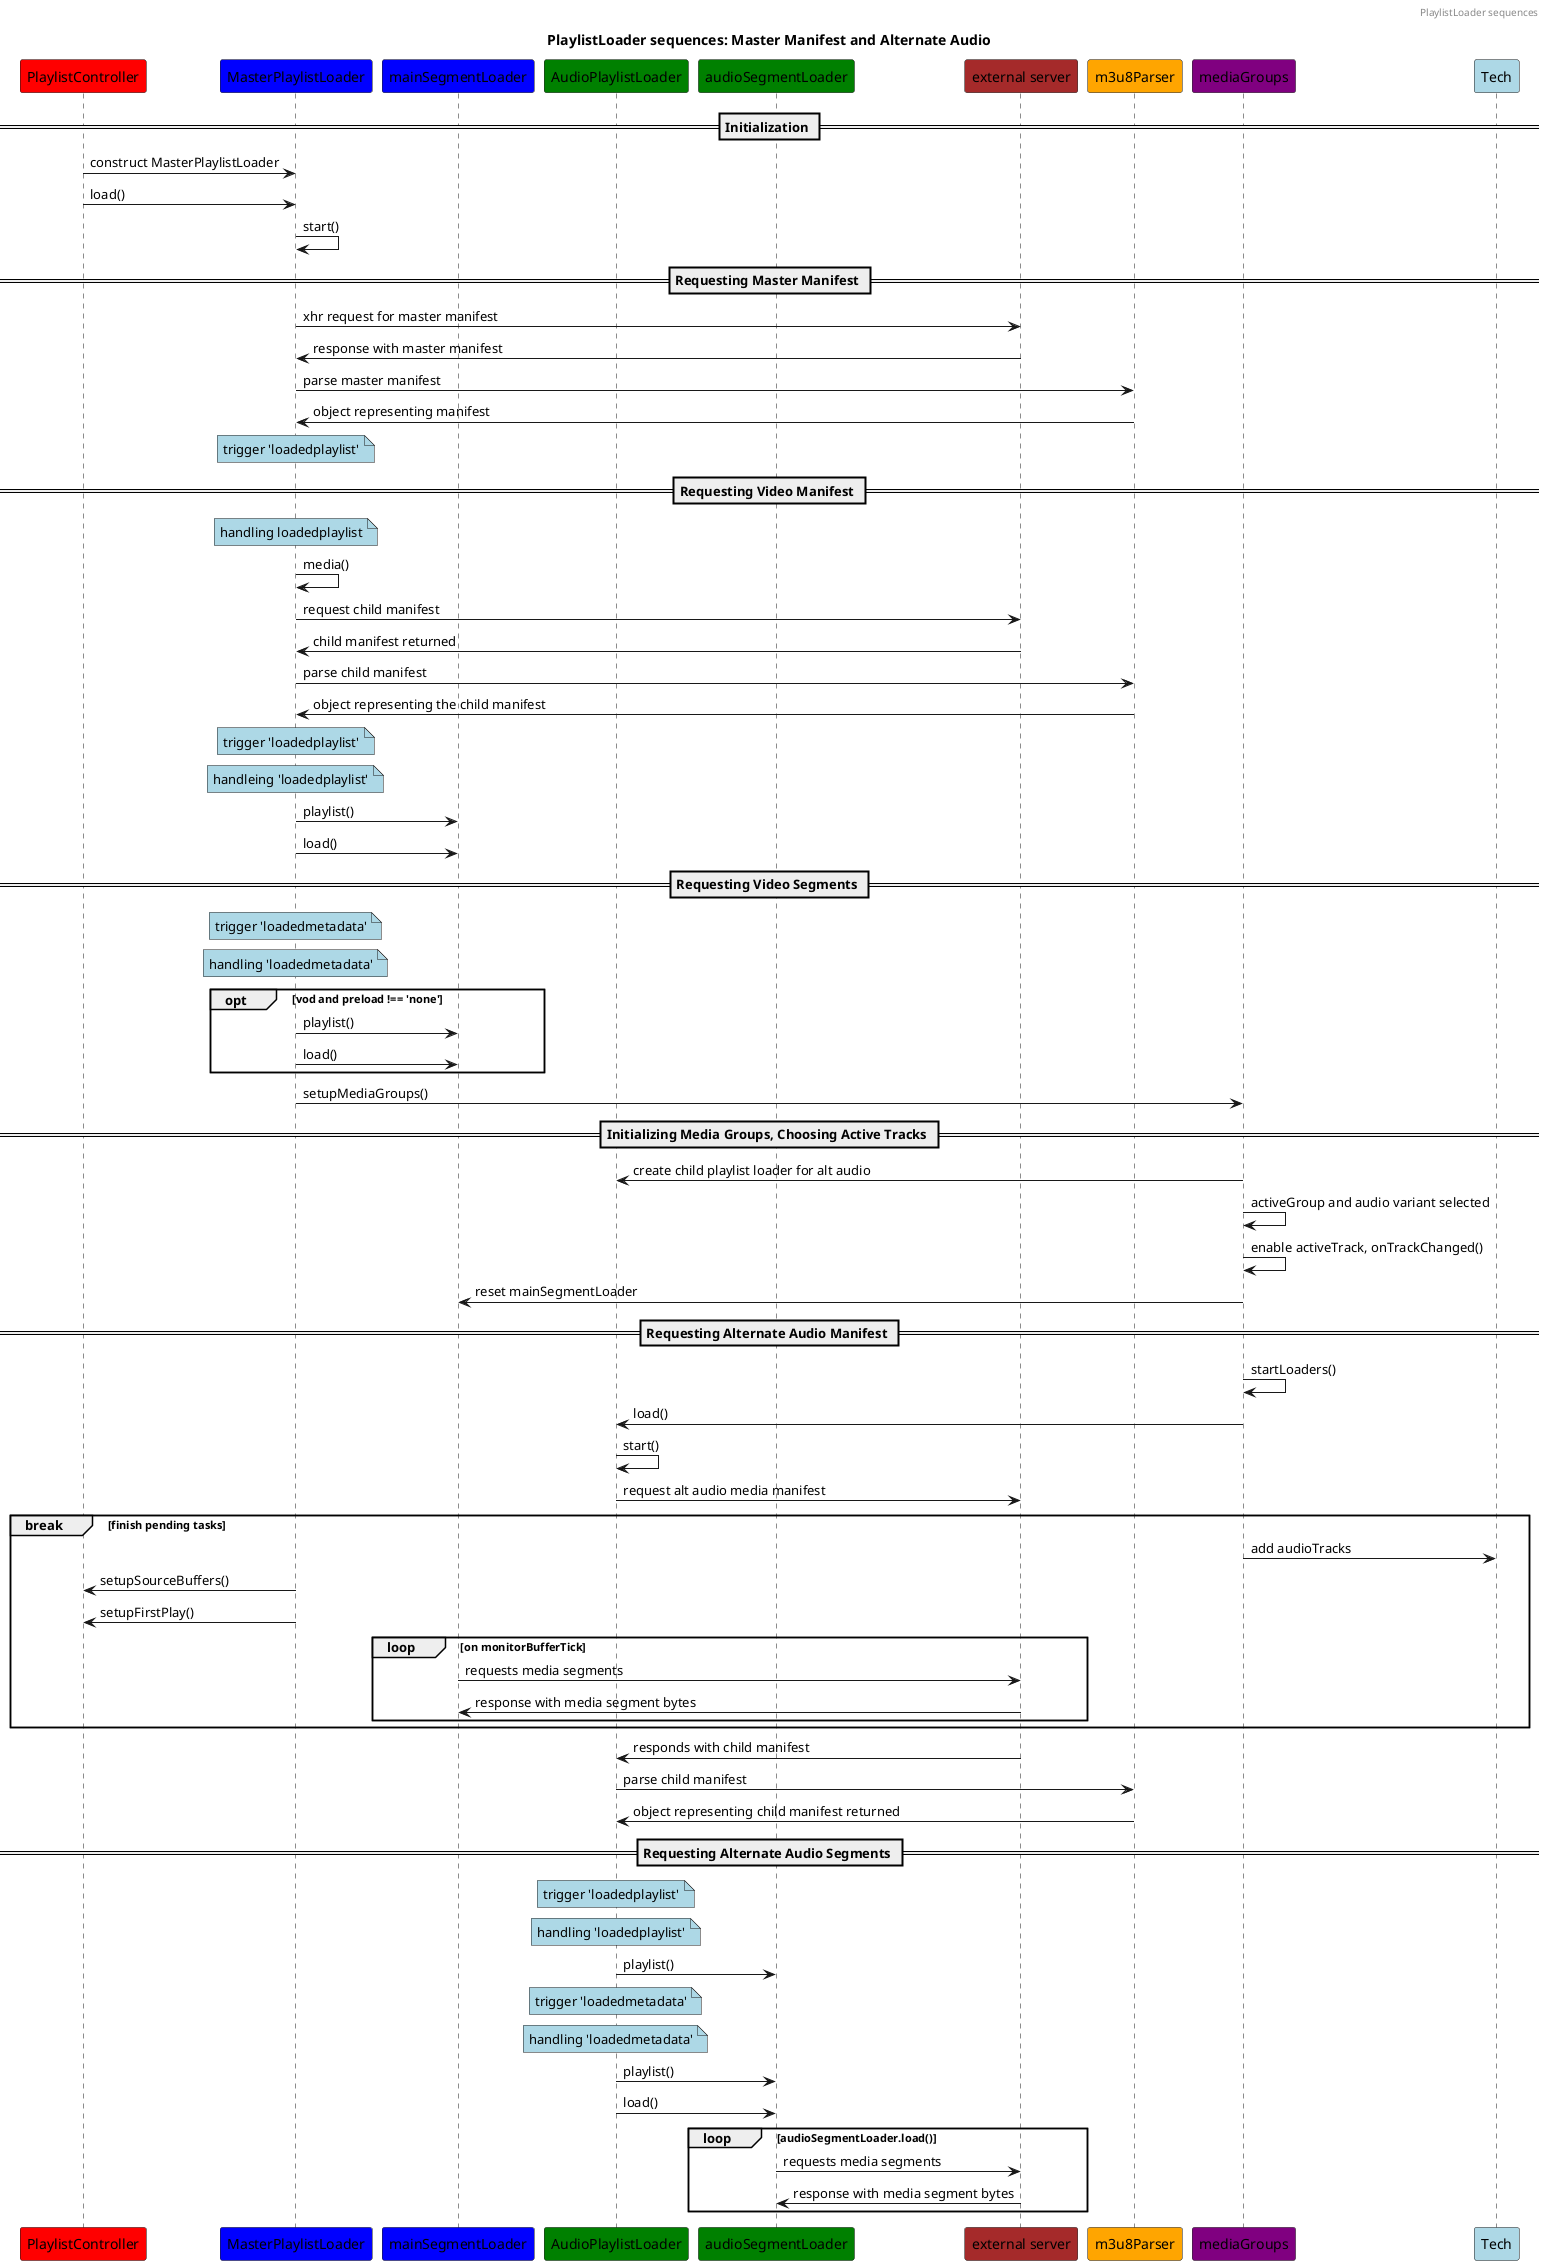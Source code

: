 @startuml

header PlaylistLoader sequences
title PlaylistLoader sequences: Master Manifest and Alternate Audio

Participant "PlaylistController" as PC #red
Participant "MasterPlaylistLoader" as MPL #blue
Participant "mainSegmentLoader" as SL #blue
Participant "AudioPlaylistLoader" as APL #green
Participant "audioSegmentLoader" as ASL #green
Participant "external server" as ext #brown
Participant "m3u8Parser" as parser #orange
Participant "mediaGroups" as MG #purple
Participant Tech #lightblue

== Initialization ==

PC -> MPL : construct MasterPlaylistLoader
PC -> MPL: load()

MPL -> MPL : start()

== Requesting Master Manifest ==

MPL -> ext: xhr request for master manifest
ext -> MPL : response with master manifest

MPL -> parser: parse master manifest
parser -> MPL: object representing manifest

note over MPL #lightblue: trigger 'loadedplaylist'

== Requesting Video Manifest ==

note over MPL #lightblue: handling loadedplaylist
MPL -> MPL : media()

MPL -> ext : request child manifest
ext -> MPL: child manifest returned

MPL -> parser: parse child manifest
parser -> MPL: object representing the child manifest

note over MPL #lightblue: trigger 'loadedplaylist'
note over MPL #lightblue: handleing 'loadedplaylist'

MPL -> SL: playlist()
MPL -> SL: load()

== Requesting Video Segments ==

note over MPL #lightblue: trigger 'loadedmetadata'
note over MPL #lightblue: handling 'loadedmetadata'

opt vod and preload !== 'none'

  MPL -> SL: playlist()
  MPL -> SL: load()

end

MPL -> MG: setupMediaGroups()

== Initializing Media Groups, Choosing Active Tracks ==

MG -> APL: create child playlist loader for alt audio

MG -> MG: activeGroup and audio variant selected
MG -> MG: enable activeTrack, onTrackChanged()
MG -> SL: reset mainSegmentLoader

== Requesting Alternate Audio Manifest ==

MG -> MG: startLoaders()

MG -> APL: load()
APL -> APL: start()

APL -> ext: request alt audio media manifest

break finish pending tasks
  MG -> Tech: add audioTracks
  MPL -> PC: setupSourceBuffers()
  MPL -> PC: setupFirstPlay()

  loop on monitorBufferTick
    SL -> ext: requests media segments
    ext -> SL: response with media segment bytes
  end
end

ext -> APL: responds with child manifest

APL -> parser: parse child manifest
parser -> APL: object representing child manifest returned

== Requesting Alternate Audio Segments ==

note over APL #lightblue: trigger 'loadedplaylist'
note over APL #lightblue: handling 'loadedplaylist'
APL -> ASL: playlist()

note over APL #lightblue: trigger 'loadedmetadata'
note over APL #lightblue: handling 'loadedmetadata'
APL -> ASL: playlist()
APL -> ASL: load()

loop audioSegmentLoader.load()

  ASL -> ext: requests media segments
  ext -> ASL: response with media segment bytes
end

@enduml
